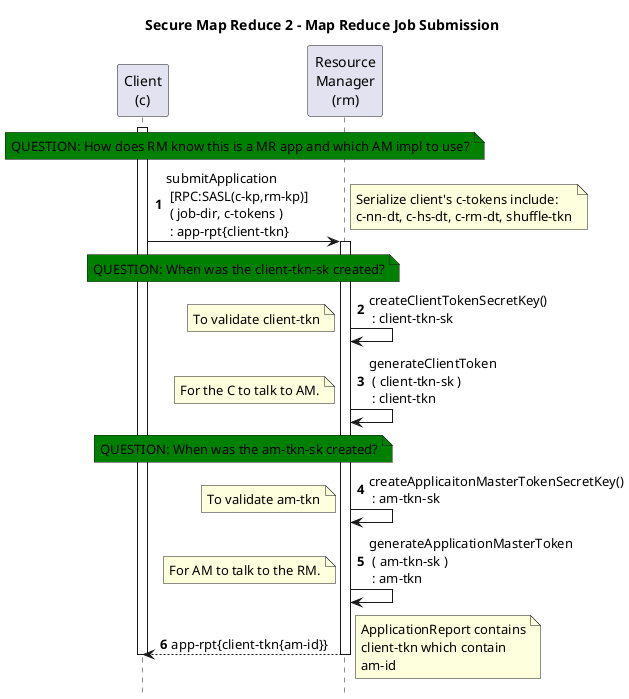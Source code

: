 @startuml
title Secure Map Reduce 2 - Map Reduce Job Submission
autonumber
hide footbox

participant "Client\n(c)" as C
participant "Resource\nManager\n(rm)" as RM
'participant "History\nServer\n(hs)" as HS
'participant "Node\nManager\n(nm)" as NM
'participant "Shuffle\nService\n(ss)" as SS
'participant "Application\nMaster\n(am)" as AM
'participant "Client\nService\n(cs)" as CS
'participant "Application\nContainer\n(ac)" as AC #red
'participant "Task\n(t)" as T #orange
'participant "File\nSystem\n(fs)" as FS
'participant "Name\nNode\n(nn)" as NN
'participant "Data\nNode\n(dn)" as DN

  'note over C,RM #green: QUESTION: ?

  activate C

  note over C,RM #green: QUESTION: How does RM know this is a MR app and which AM impl to use?

'1
C->RM: submitApplication\n [RPC:SASL(c-kp,rm-kp)]\n ( job-dir, c-tokens )\n : app-rpt{client-tkn}
  note right: Serialize client's c-tokens include:\nc-nn-dt, c-hs-dt, c-rm-dt, shuffle-tkn

  activate RM

  note over C,RM #green: QUESTION: When was the client-tkn-sk created?

'2
RM->RM: createClientTokenSecretKey()\n : client-tkn-sk
  note left: To validate client-tkn

'3
RM->RM: generateClientToken\n ( client-tkn-sk )\n : client-tkn
  note left: For the C to talk to AM.

  note over C,RM #green: QUESTION: When was the am-tkn-sk created?

RM->RM: createApplicaitonMasterTokenSecretKey()\n : am-tkn-sk
  note left: To validate am-tkn

'4
RM->RM: generateApplicationMasterToken\n ( am-tkn-sk )\n : am-tkn
  note left: For AM to talk to the RM.

'5
C<--RM: app-rpt{client-tkn{am-id}}
  note right: ApplicationReport contains\nclient-tkn which contain\nam-id

  deactivate RM
  deactivate C


@enduml